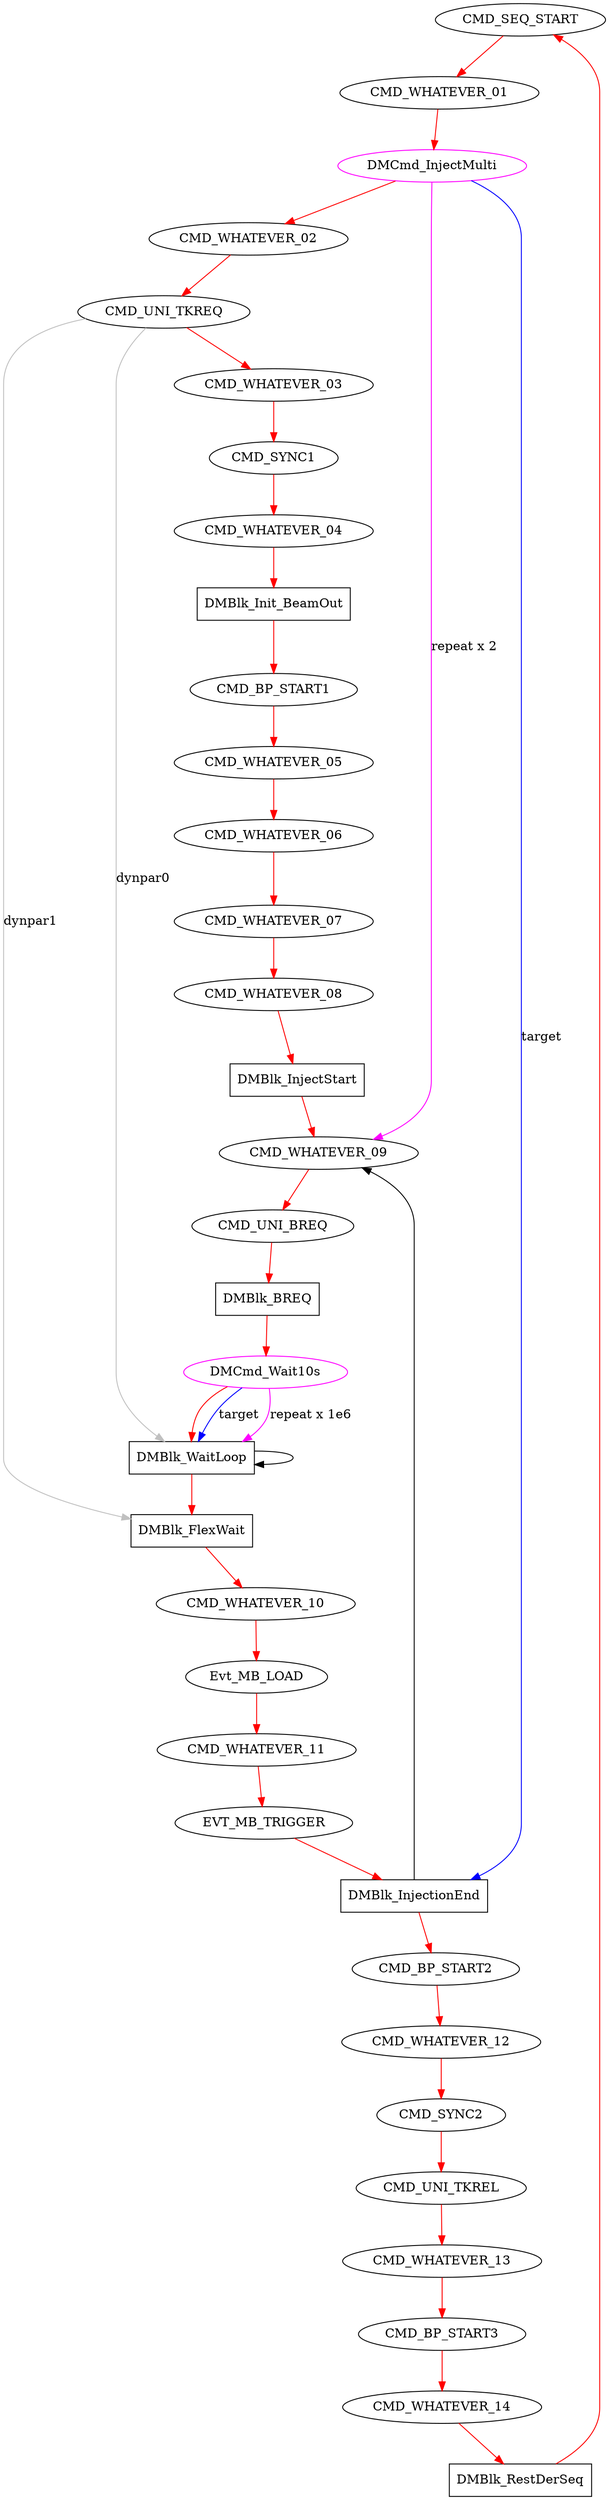 digraph g {
name="UniPZv01";

graph [rankdir=TB, nodesep=0.6, mindist=0.6, ranksep=0.6, overlap=false]
node  [type="tmsg",   shape="rectangle", style="filled", fillcolor="white", color="black", cpu="3"]
edge  [type="defdst", color="red"]

/* Vorbereitung, TK Reservieren etc */
CMD_SEQ_START       [type="tmsg",      pattern="UNIPZ_GATEWAY", patentry="true",   toffs=        0, id="0x112cfaa000000001", par="0x123", shape="oval"]; /* ARMFG=1 */
CMD_WHATEVER_01     [type="tmsg",      pattern="UNIPZ_GATEWAY",                    toffs=      100, id="0x112cfaa000000002", par="0x456", shape="oval"];
DMCmd_InjectMulti   [type="flow",      pattern="UNIPZ_GATEWAY",                    toffs=      300, vabs="true", tValid=0, qty=1, color="magenta",     shape="oval"]; /* N Injektion = 2    */
CMD_WHATEVER_02     [type="tmsg",      pattern="UNIPZ_GATEWAY",                    toffs=      400, id="0x112cfaa000000003", par="0x456", shape="oval"];
CMD_UNI_TKREQ       [type="tmsg",      pattern="UNIPZ_GATEWAY",                    toffs=      500, id="0x112c15e00000001a", par="0x0",   shape="oval"]; /* TK Request         */
CMD_WHATEVER_03     [type="tmsg",      pattern="UNIPZ_GATEWAY",                    toffs=     1000, id="0x112cfaa000000004", par="0x456", shape="oval"];
CMD_SYNC1           [type="tmsg",      pattern="UNIPZ_GATEWAY",                    toffs= 28000000, id="0x112cfaa000000005", par="0x456", shape="oval"]; /* 28 ms FG Vorlauf   */
CMD_WHATEVER_04     [type="tmsg",      pattern="UNIPZ_GATEWAY",                    toffs= 30000000, id="0x112cfaa000000006", par="0x456", shape="oval"]; /* FG + FG Nachlauf   */
DMBlk_Init_BeamOut  [type="block",     pattern="UNIPZ_GATEWAY",                  tperiod=214000500];                                   /* Blocklaenge = toffs(TKREQ) + 214ms   */

/* Injektion (keine Loop) */
CMD_BP_START1       [type="tmsg",      pattern="UNIPZ_GATEWAY",                    toffs=        0, id="0x112cfaa000000007", par="0x456", shape="oval"]; /* ARMFG=0            */
CMD_WHATEVER_05     [type="tmsg",      pattern="UNIPZ_GATEWAY",                    toffs= 28000000, id="0x112cfaa000000008", par="0x456", shape="oval"]; /* 28ms FG Vorlauf    */
CMD_WHATEVER_06     [type="tmsg",      pattern="UNIPZ_GATEWAY",                    toffs= 30000000, id="0x112cfaa000000009", par="0x456", shape="oval"]; /* 2ms FG after 28 ms */
CMD_WHATEVER_07     [type="tmsg",      pattern="UNIPZ_GATEWAY",                    toffs= 58000000, id="0x112cfaa000000010", par="0x456", shape="oval"]; /* 28 ms FG Nachlauf  */
CMD_WHATEVER_08     [type="tmsg",      pattern="UNIPZ_GATEWAY",                    toffs= 70000000, id="0x112cfaa000000011", par="0x456", shape="oval"]; /* 12 ms IRQ Nachlauf */
DMBlk_InjectStart   [type="block",     pattern="UNIPZ_GATEWAY",                  tperiod= 75000000];                                   
/* Injektion (Loop) */
CMD_WHATEVER_09     [type="tmsg",      pattern="UNIPZ_GATEWAY",                    toffs=        0, id="0x112cfaa000000012", par="0x456", shape="oval"]; /* start loop         */
CMD_UNI_BREQ        [type="tmsg",      pattern="UNIPZ_GATEWAY",                    toffs= 30000000, id="0x112c16000000001a", par="0x456", shape="oval"]; /* UNI Beam Request   */
DMBlk_BREQ          [type="block",     pattern="UNIPZ_GATEWAY",                  tperiod= 30001000];                                 
DMCmd_Wait10s       [type="flow",      pattern="UNIPZ_GATEWAY",                    toffs=        0, vabs="true", tValid=0, qty=1000000, color="magenta", shape="oval"]; /* 1e6 reps of 10us is timeout */
DMBlk_WaitLoop      [type="block",     pattern="UNIPZ_GATEWAY",                  tperiod=    10000, qil="1", qhi="1", qlo="1"];     /* langsamer Warteblock                    */
DMBlk_FlexWait      [type="block",     pattern="UNIPZ_GATEWAY",                  tperiod=    71111, qil="1", qhi="1", qlo="1"];     /* flexible Wartezeit, Gateway setzt Zeit! */
CMD_WHATEVER_10     [type="tmsg",      pattern="UNIPZ_GATEWAY",                    toffs=        0, id="0x112cfaa000000013", par="0x456", shape="oval"]; /* exactly 1.5ms after EVT_READY_TO_SIS */
Evt_MB_LOAD         [type="tmsg",      pattern="UNIPZ_GATEWAY",                    toffs=  6500000, id="0x112c027000000014", par="0x456", shape="oval"]; 
CMD_WHATEVER_11     [type="tmsg",      pattern="UNIPZ_GATEWAY",                    toffs=  7000000, id="0x112cfaa000000015", par="0x456", shape="oval"];
EVT_MB_TRIGGER      [type="tmsg",      pattern="UNIPZ_GATEWAY",                    toffs=  8500000, id="0x112c028000000016", par="0x456", shape="oval"]; /* exactly 10 ms after EVT_READY_TO_SIS */
DMBlk_InjectionEnd  [type="blockalign",pattern="UNIPZ_GATEWAY",                  tperiod= 26000000, qil="1", qhi="1", qlo="1"];                          /* Ende Injektion     */

/* Rest des Zyklus, Hochrampen, Flattop, Extraktion, Aufraeumen... */
CMD_BP_START2       [type="tmsg",      pattern="UNIPZ_GATEWAY",                    toffs=      500, id="0x112cfaa000000017", par="0x456", shape="oval"]; /* ARMFG=1            */
CMD_WHATEVER_12     [type="tmsg",      pattern="UNIPZ_GATEWAY",                    toffs=     1000, id="0x112cfaa000000018", par="0x456", shape="oval"];
CMD_SYNC2           [type="tmsg",      pattern="UNIPZ_GATEWAY",                    toffs= 28000000, id="0x112cfaa00000001d", par="0x456", shape="oval"]; /* 28 ms FG Vorlauf   */
CMD_UNI_TKREL       [type="tmsg",      pattern="UNIPZ_GATEWAY",                    toffs= 30000000, id="0x112c15f00000001a", par="0x456", shape="oval"]; /* TK Release         */
CMD_WHATEVER_13     [type="tmsg",      pattern="UNIPZ_GATEWAY",                    toffs=200000000, id="0x112cfaa000000021", par="0x456", shape="oval"];
CMD_BP_START3       [type="tmsg",      pattern="UNIPZ_GATEWAY",                    toffs=500000000, id="0x112cfaa000000022", par="0x456", shape="oval"]; /* ARMFG=0            */
CMD_WHATEVER_14     [type="tmsg",      pattern="UNIPZ_GATEWAY",                    toffs=500000100, id="0x112cfaa000000023", par="0x456", shape="oval"];
DMBlk_RestDerSeq    [type="block",     pattern="UNIPZ_GATEWAY", patexit="true", tperiod= 550000000, qil="1", qhi="1", qlo="1"];                          /* Aufraeumen usw     */

/* Vorbereitung */
CMD_SEQ_START -> CMD_WHATEVER_01 -> DMCmd_InjectMulti -> CMD_WHATEVER_02 -> CMD_UNI_TKREQ -> CMD_WHATEVER_03 -> CMD_SYNC1 -> CMD_WHATEVER_04 -> DMBlk_Init_BeamOut -> CMD_BP_START1;

/* Injektion (keine Loop) */
CMD_BP_START1 -> CMD_WHATEVER_05 -> CMD_WHATEVER_06 -> CMD_WHATEVER_07 -> CMD_WHATEVER_08 -> DMBlk_InjectStart -> CMD_WHATEVER_09;

/* Definition des Kommandos: Loop fuer mehrfache Injektion */
DMCmd_InjectMulti  -> DMBlk_InjectionEnd [type="target",  color="blue",    label="target"];
DMCmd_InjectMulti  -> CMD_WHATEVER_09     [type="flowdst", color="magenta", label="repeat x 2"];

/* Definition der Werte des 64bit Parameterfelds, welche via Message CMD_UNI_TKREQ an das Gateway geschickt werden */
CMD_UNI_TKREQ  -> DMBlk_WaitLoop      [type="dynpar0", color="grey", label="dynpar0"];  /* Adresse des Blocks fuer langsames Warten */
CMD_UNI_TKREQ  -> DMBlk_FlexWait      [type="dynpar1", color="grey", label="dynpar1"];  /* Adresse des Blocks fuer flexibles 'schnelles' Warten */

/* Definition des Kommandos: Timeout fuer langsames Warten */
DMCmd_Wait10s  -> DMBlk_WaitLoop [type="target",  color="blue",    label="target"];
DMCmd_Wait10s  -> DMBlk_WaitLoop [type="flowdst", color="magenta", label="repeat x 1e6"];

/* Injektion (Loop): */
// CMD_WHATEVER_09 -> CMD_UNI_BREQ  -> DMBlk_BREQ -> DMBlk_WaitLoop -> DMBlk_WaitLoop;
CMD_WHATEVER_09 -> CMD_UNI_BREQ  -> DMBlk_BREQ -> DMCmd_Wait10s -> DMBlk_WaitLoop -> DMBlk_FlexWait;
/* Injektion Teil 2: Alternative: statt langsames Warten weiter bis zum Block fuer flexibles 'schnelles' Warten */
//DMBlk_WaitLoop       -> DMBlk_FlexWait [type="altdst", color="black"];
DMBlk_WaitLoop -> DMBlk_WaitLoop [type="altdst", color="black"];
/* Injektion Teil 3: weiter bis zum Ende der Injektion */
DMBlk_FlexWait -> CMD_WHATEVER_10 -> Evt_MB_LOAD -> CMD_WHATEVER_11 -> EVT_MB_TRIGGER -> DMBlk_InjectionEnd;
/* Entweder: neue Iteration der Loop */
DMBlk_InjectionEnd -> CMD_WHATEVER_09 [type="altdst", color="black"];

/* Oder: Rest des Zyklus */
DMBlk_InjectionEnd -> CMD_BP_START2 -> CMD_WHATEVER_12 -> CMD_SYNC2 -> CMD_UNI_TKREL -> CMD_WHATEVER_13 -> CMD_BP_START3 -> CMD_WHATEVER_14 -> DMBlk_RestDerSeq -> CMD_SEQ_START;

}
